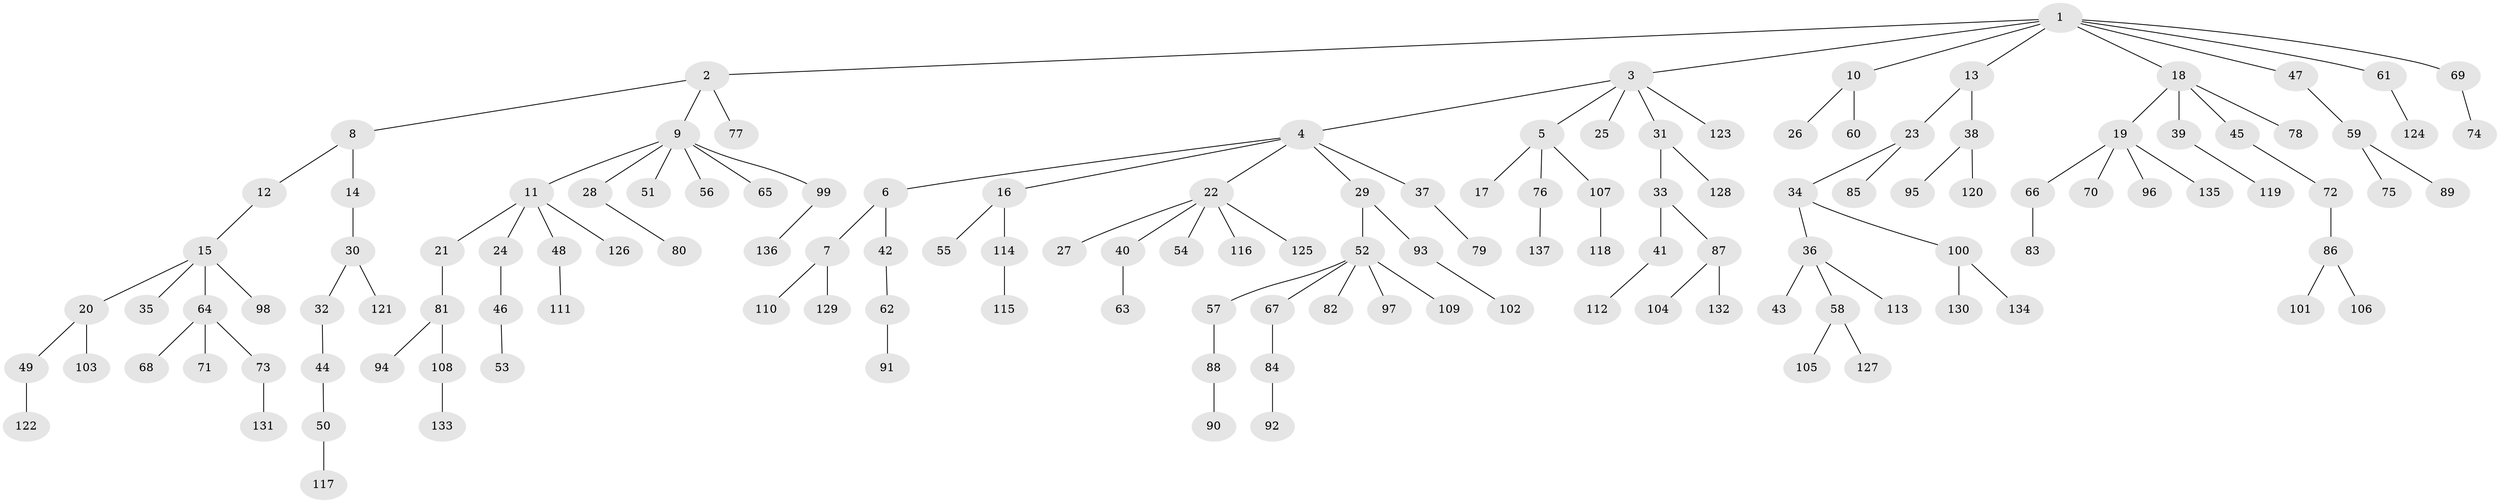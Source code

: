 // coarse degree distribution, {2: 0.25301204819277107, 3: 0.10843373493975904, 5: 0.03614457831325301, 7: 0.012048192771084338, 4: 0.04819277108433735, 8: 0.012048192771084338, 1: 0.5180722891566265, 6: 0.012048192771084338}
// Generated by graph-tools (version 1.1) at 2025/37/03/04/25 23:37:27]
// undirected, 137 vertices, 136 edges
graph export_dot {
  node [color=gray90,style=filled];
  1;
  2;
  3;
  4;
  5;
  6;
  7;
  8;
  9;
  10;
  11;
  12;
  13;
  14;
  15;
  16;
  17;
  18;
  19;
  20;
  21;
  22;
  23;
  24;
  25;
  26;
  27;
  28;
  29;
  30;
  31;
  32;
  33;
  34;
  35;
  36;
  37;
  38;
  39;
  40;
  41;
  42;
  43;
  44;
  45;
  46;
  47;
  48;
  49;
  50;
  51;
  52;
  53;
  54;
  55;
  56;
  57;
  58;
  59;
  60;
  61;
  62;
  63;
  64;
  65;
  66;
  67;
  68;
  69;
  70;
  71;
  72;
  73;
  74;
  75;
  76;
  77;
  78;
  79;
  80;
  81;
  82;
  83;
  84;
  85;
  86;
  87;
  88;
  89;
  90;
  91;
  92;
  93;
  94;
  95;
  96;
  97;
  98;
  99;
  100;
  101;
  102;
  103;
  104;
  105;
  106;
  107;
  108;
  109;
  110;
  111;
  112;
  113;
  114;
  115;
  116;
  117;
  118;
  119;
  120;
  121;
  122;
  123;
  124;
  125;
  126;
  127;
  128;
  129;
  130;
  131;
  132;
  133;
  134;
  135;
  136;
  137;
  1 -- 2;
  1 -- 3;
  1 -- 10;
  1 -- 13;
  1 -- 18;
  1 -- 47;
  1 -- 61;
  1 -- 69;
  2 -- 8;
  2 -- 9;
  2 -- 77;
  3 -- 4;
  3 -- 5;
  3 -- 25;
  3 -- 31;
  3 -- 123;
  4 -- 6;
  4 -- 16;
  4 -- 22;
  4 -- 29;
  4 -- 37;
  5 -- 17;
  5 -- 76;
  5 -- 107;
  6 -- 7;
  6 -- 42;
  7 -- 110;
  7 -- 129;
  8 -- 12;
  8 -- 14;
  9 -- 11;
  9 -- 28;
  9 -- 51;
  9 -- 56;
  9 -- 65;
  9 -- 99;
  10 -- 26;
  10 -- 60;
  11 -- 21;
  11 -- 24;
  11 -- 48;
  11 -- 126;
  12 -- 15;
  13 -- 23;
  13 -- 38;
  14 -- 30;
  15 -- 20;
  15 -- 35;
  15 -- 64;
  15 -- 98;
  16 -- 55;
  16 -- 114;
  18 -- 19;
  18 -- 39;
  18 -- 45;
  18 -- 78;
  19 -- 66;
  19 -- 70;
  19 -- 96;
  19 -- 135;
  20 -- 49;
  20 -- 103;
  21 -- 81;
  22 -- 27;
  22 -- 40;
  22 -- 54;
  22 -- 116;
  22 -- 125;
  23 -- 34;
  23 -- 85;
  24 -- 46;
  28 -- 80;
  29 -- 52;
  29 -- 93;
  30 -- 32;
  30 -- 121;
  31 -- 33;
  31 -- 128;
  32 -- 44;
  33 -- 41;
  33 -- 87;
  34 -- 36;
  34 -- 100;
  36 -- 43;
  36 -- 58;
  36 -- 113;
  37 -- 79;
  38 -- 95;
  38 -- 120;
  39 -- 119;
  40 -- 63;
  41 -- 112;
  42 -- 62;
  44 -- 50;
  45 -- 72;
  46 -- 53;
  47 -- 59;
  48 -- 111;
  49 -- 122;
  50 -- 117;
  52 -- 57;
  52 -- 67;
  52 -- 82;
  52 -- 97;
  52 -- 109;
  57 -- 88;
  58 -- 105;
  58 -- 127;
  59 -- 75;
  59 -- 89;
  61 -- 124;
  62 -- 91;
  64 -- 68;
  64 -- 71;
  64 -- 73;
  66 -- 83;
  67 -- 84;
  69 -- 74;
  72 -- 86;
  73 -- 131;
  76 -- 137;
  81 -- 94;
  81 -- 108;
  84 -- 92;
  86 -- 101;
  86 -- 106;
  87 -- 104;
  87 -- 132;
  88 -- 90;
  93 -- 102;
  99 -- 136;
  100 -- 130;
  100 -- 134;
  107 -- 118;
  108 -- 133;
  114 -- 115;
}
